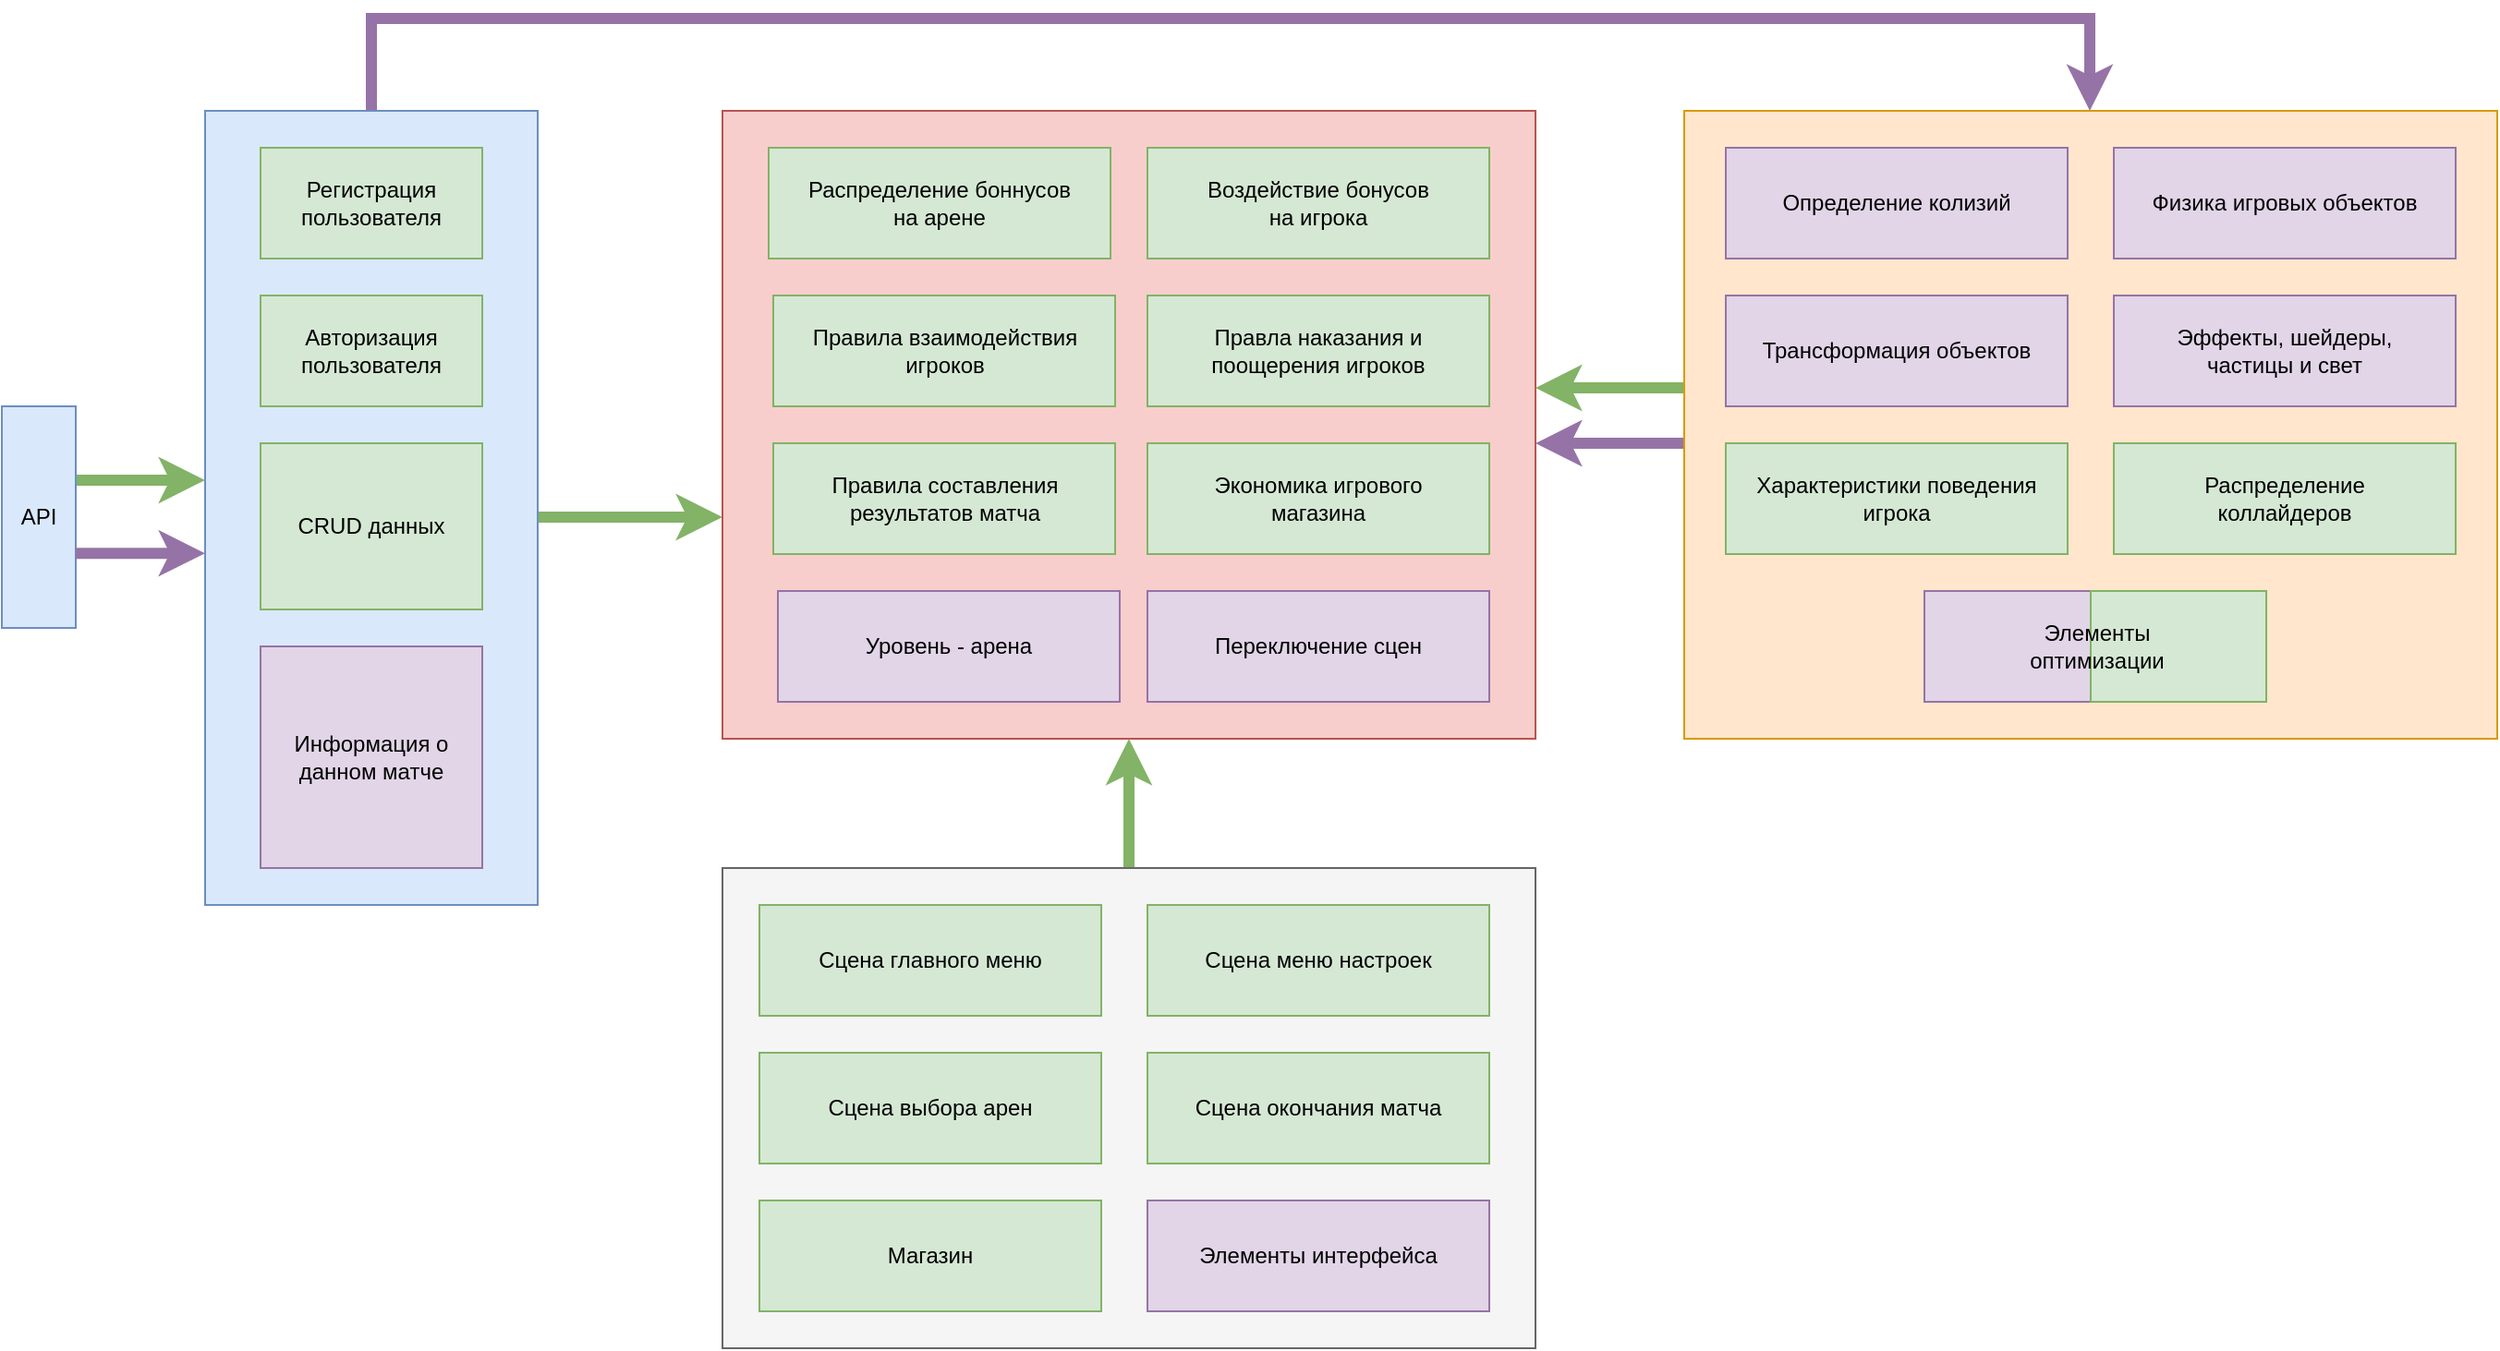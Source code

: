 <mxfile version="20.7.4" type="device"><diagram id="AbnOaXMJBxaBGWVVDJK2" name="Page-1"><mxGraphModel dx="1595" dy="1040" grid="1" gridSize="10" guides="1" tooltips="1" connect="1" arrows="1" fold="1" page="1" pageScale="1" pageWidth="850" pageHeight="1100" math="0" shadow="0"><root><mxCell id="0"/><mxCell id="1" parent="0"/><mxCell id="--CdKfgL8t37Yi5nXtIN-26" style="edgeStyle=orthogonalEdgeStyle;rounded=0;orthogonalLoop=1;jettySize=auto;html=1;startArrow=none;startFill=0;endArrow=classic;endFill=1;fillColor=#d5e8d4;strokeColor=#82b366;strokeWidth=6;" edge="1" parent="1" source="--CdKfgL8t37Yi5nXtIN-2" target="--CdKfgL8t37Yi5nXtIN-15"><mxGeometry relative="1" as="geometry"><Array as="points"><mxPoint x="370" y="460"/><mxPoint x="370" y="460"/></Array></mxGeometry></mxCell><mxCell id="--CdKfgL8t37Yi5nXtIN-44" style="edgeStyle=orthogonalEdgeStyle;rounded=0;orthogonalLoop=1;jettySize=auto;html=1;startArrow=none;startFill=0;endArrow=classic;endFill=1;fillColor=#e1d5e7;strokeColor=#9673a6;strokeWidth=6;" edge="1" parent="1" source="--CdKfgL8t37Yi5nXtIN-2" target="--CdKfgL8t37Yi5nXtIN-28"><mxGeometry relative="1" as="geometry"><Array as="points"><mxPoint x="210" y="190"/><mxPoint x="1140" y="190"/></Array></mxGeometry></mxCell><mxCell id="--CdKfgL8t37Yi5nXtIN-2" value="" style="rounded=0;whiteSpace=wrap;html=1;fillColor=#dae8fc;strokeColor=#6c8ebf;" vertex="1" parent="1"><mxGeometry x="120" y="240" width="180" height="430" as="geometry"/></mxCell><mxCell id="--CdKfgL8t37Yi5nXtIN-3" value="Авторизация пользователя" style="rounded=0;whiteSpace=wrap;html=1;fillColor=#d5e8d4;strokeColor=#82b366;" vertex="1" parent="1"><mxGeometry x="150" y="340" width="120" height="60" as="geometry"/></mxCell><mxCell id="--CdKfgL8t37Yi5nXtIN-4" value="Регистрация пользователя" style="rounded=0;whiteSpace=wrap;html=1;fillColor=#d5e8d4;strokeColor=#82b366;" vertex="1" parent="1"><mxGeometry x="150" y="260" width="120" height="60" as="geometry"/></mxCell><mxCell id="--CdKfgL8t37Yi5nXtIN-10" style="edgeStyle=orthogonalEdgeStyle;rounded=0;orthogonalLoop=1;jettySize=auto;html=1;startArrow=none;startFill=0;endArrow=classic;endFill=1;strokeWidth=6;fillColor=#d5e8d4;strokeColor=#82b366;" edge="1" parent="1" source="--CdKfgL8t37Yi5nXtIN-8" target="--CdKfgL8t37Yi5nXtIN-2"><mxGeometry relative="1" as="geometry"><Array as="points"><mxPoint x="80" y="440"/><mxPoint x="80" y="440"/></Array></mxGeometry></mxCell><mxCell id="--CdKfgL8t37Yi5nXtIN-8" value="API" style="rounded=0;whiteSpace=wrap;html=1;fillColor=#dae8fc;strokeColor=#6c8ebf;" vertex="1" parent="1"><mxGeometry x="10" y="400" width="40" height="120" as="geometry"/></mxCell><mxCell id="--CdKfgL8t37Yi5nXtIN-11" value="CRUD данных" style="rounded=0;whiteSpace=wrap;html=1;fillColor=#d5e8d4;strokeColor=#82b366;" vertex="1" parent="1"><mxGeometry x="150" y="420" width="120" height="90" as="geometry"/></mxCell><mxCell id="--CdKfgL8t37Yi5nXtIN-12" value="Информация о данном матче" style="rounded=0;whiteSpace=wrap;html=1;fillColor=#e1d5e7;strokeColor=#9673a6;" vertex="1" parent="1"><mxGeometry x="150" y="530" width="120" height="120" as="geometry"/></mxCell><mxCell id="--CdKfgL8t37Yi5nXtIN-15" value="" style="rounded=0;whiteSpace=wrap;html=1;fillColor=#f8cecc;strokeColor=#b85450;" vertex="1" parent="1"><mxGeometry x="400" y="240" width="440" height="340" as="geometry"/></mxCell><mxCell id="--CdKfgL8t37Yi5nXtIN-16" value="Распределение боннусов &lt;br&gt;на арене" style="rounded=0;whiteSpace=wrap;html=1;fillColor=#d5e8d4;strokeColor=#82b366;" vertex="1" parent="1"><mxGeometry x="425" y="260" width="185" height="60" as="geometry"/></mxCell><mxCell id="--CdKfgL8t37Yi5nXtIN-17" value="Воздействие бонусов &lt;br&gt;на игрока" style="rounded=0;whiteSpace=wrap;html=1;fillColor=#d5e8d4;strokeColor=#82b366;" vertex="1" parent="1"><mxGeometry x="630" y="260" width="185" height="60" as="geometry"/></mxCell><mxCell id="--CdKfgL8t37Yi5nXtIN-18" value="Правила взаимодействия игроков&lt;span style=&quot;color: rgba(0, 0, 0, 0); font-family: monospace; font-size: 0px; text-align: start;&quot;&gt;%3CmxGraphModel%3E%3Croot%3E%3CmxCell%20id%3D%220%22%2F%3E%3CmxCell%20id%3D%221%22%20parent%3D%220%22%2F%3E%3CmxCell%20id%3D%222%22%20value%3D%22%D0%92%D0%BE%D0%B7%D0%B4%D0%B5%D0%B9%D1%81%D1%82%D0%B2%D0%B8%D0%B5%20%D0%B1%D0%BE%D0%BD%D1%83%D1%81%D0%BE%D0%B2%20%26lt%3Bbr%26gt%3B%D0%BD%D0%B0%20%D0%B8%D0%B3%D1%80%D0%BE%D0%BA%D0%B0%22%20style%3D%22rounded%3D0%3BwhiteSpace%3Dwrap%3Bhtml%3D1%3BfillColor%3D%23d5e8d4%3BstrokeColor%3D%2382b366%3B%22%20vertex%3D%221%22%20parent%3D%221%22%3E%3CmxGeometry%20x%3D%22425%22%20y%3D%22330%22%20width%3D%22185%22%20height%3D%2260%22%20as%3D%22geometry%22%2F%3E%3C%2FmxCell%3E%3C%2Froot%3E%3C%2FmxGraphModel%3E&lt;/span&gt;" style="rounded=0;whiteSpace=wrap;html=1;fillColor=#d5e8d4;strokeColor=#82b366;" vertex="1" parent="1"><mxGeometry x="427.5" y="340" width="185" height="60" as="geometry"/></mxCell><mxCell id="--CdKfgL8t37Yi5nXtIN-19" value="Правла наказания и поощерения игроков" style="rounded=0;whiteSpace=wrap;html=1;fillColor=#d5e8d4;strokeColor=#82b366;" vertex="1" parent="1"><mxGeometry x="630" y="340" width="185" height="60" as="geometry"/></mxCell><mxCell id="--CdKfgL8t37Yi5nXtIN-20" value="Правила составления результатов матча" style="rounded=0;whiteSpace=wrap;html=1;fillColor=#d5e8d4;strokeColor=#82b366;" vertex="1" parent="1"><mxGeometry x="427.5" y="420" width="185" height="60" as="geometry"/></mxCell><mxCell id="--CdKfgL8t37Yi5nXtIN-21" value="Экономика игрового &lt;br&gt;магазина" style="rounded=0;whiteSpace=wrap;html=1;fillColor=#d5e8d4;strokeColor=#82b366;" vertex="1" parent="1"><mxGeometry x="630" y="420" width="185" height="60" as="geometry"/></mxCell><mxCell id="--CdKfgL8t37Yi5nXtIN-22" value="Уровень - арена" style="rounded=0;whiteSpace=wrap;html=1;fillColor=#e1d5e7;strokeColor=#9673a6;" vertex="1" parent="1"><mxGeometry x="430" y="500" width="185" height="60" as="geometry"/></mxCell><mxCell id="--CdKfgL8t37Yi5nXtIN-25" value="Переключение сцен" style="rounded=0;whiteSpace=wrap;html=1;fillColor=#e1d5e7;strokeColor=#9673a6;" vertex="1" parent="1"><mxGeometry x="630" y="500" width="185" height="60" as="geometry"/></mxCell><mxCell id="--CdKfgL8t37Yi5nXtIN-42" style="edgeStyle=orthogonalEdgeStyle;rounded=0;orthogonalLoop=1;jettySize=auto;html=1;startArrow=none;startFill=0;endArrow=classic;endFill=1;fillColor=#e1d5e7;strokeColor=#9673a6;strokeWidth=6;" edge="1" parent="1" source="--CdKfgL8t37Yi5nXtIN-28" target="--CdKfgL8t37Yi5nXtIN-15"><mxGeometry relative="1" as="geometry"><Array as="points"><mxPoint x="880" y="420"/><mxPoint x="880" y="420"/></Array></mxGeometry></mxCell><mxCell id="--CdKfgL8t37Yi5nXtIN-43" style="edgeStyle=orthogonalEdgeStyle;rounded=0;orthogonalLoop=1;jettySize=auto;html=1;startArrow=none;startFill=0;endArrow=classic;endFill=1;fillColor=#d5e8d4;strokeColor=#82b366;strokeWidth=6;" edge="1" parent="1" source="--CdKfgL8t37Yi5nXtIN-28" target="--CdKfgL8t37Yi5nXtIN-15"><mxGeometry relative="1" as="geometry"><Array as="points"><mxPoint x="890" y="390"/><mxPoint x="890" y="390"/></Array></mxGeometry></mxCell><mxCell id="--CdKfgL8t37Yi5nXtIN-28" value="" style="rounded=0;whiteSpace=wrap;html=1;fillColor=#ffe6cc;strokeColor=#d79b00;" vertex="1" parent="1"><mxGeometry x="920.5" y="240" width="440" height="340" as="geometry"/></mxCell><mxCell id="--CdKfgL8t37Yi5nXtIN-29" value="Определение колизий" style="rounded=0;whiteSpace=wrap;html=1;fillColor=#e1d5e7;strokeColor=#9673a6;" vertex="1" parent="1"><mxGeometry x="943" y="260" width="185" height="60" as="geometry"/></mxCell><mxCell id="--CdKfgL8t37Yi5nXtIN-30" value="Физика игровых объектов" style="rounded=0;whiteSpace=wrap;html=1;fillColor=#e1d5e7;strokeColor=#9673a6;" vertex="1" parent="1"><mxGeometry x="1153" y="260" width="185" height="60" as="geometry"/></mxCell><mxCell id="--CdKfgL8t37Yi5nXtIN-31" value="Трансформация объектов&lt;span style=&quot;color: rgba(0, 0, 0, 0); font-family: monospace; font-size: 0px; text-align: start;&quot;&gt;%3CmxGraphModel%3E%3Croot%3E%3CmxCell%20id%3D%220%22%2F%3E%3CmxCell%20id%3D%221%22%20parent%3D%220%22%2F%3E%3CmxCell%20id%3D%222%22%20value%3D%22%D0%9E%D0%BF%D1%80%D0%B5%D0%B4%D0%B5%D0%BB%D0%B5%D0%BD%D0%B8%D0%B5%20%D0%BA%D0%BE%D0%BB%D0%B8%D0%B7%D0%B8%D0%B9%22%20style%3D%22rounded%3D0%3BwhiteSpace%3Dwrap%3Bhtml%3D1%3BfillColor%3D%23e1d5e7%3BstrokeColor%3D%239673a6%3B%22%20vertex%3D%221%22%20parent%3D%221%22%3E%3CmxGeometry%20x%3D%22940%22%20y%3D%22260%22%20width%3D%22185%22%20height%3D%2260%22%20as%3D%22geometry%22%2F%3E%3C%2FmxCell%3E%3C%2Froot%3E%3C%2FmxGraphModel%3E&lt;/span&gt;" style="rounded=0;whiteSpace=wrap;html=1;fillColor=#e1d5e7;strokeColor=#9673a6;" vertex="1" parent="1"><mxGeometry x="943" y="340" width="185" height="60" as="geometry"/></mxCell><mxCell id="--CdKfgL8t37Yi5nXtIN-33" value="Эффекты, шейдеры, &lt;br&gt;частицы и свет" style="rounded=0;whiteSpace=wrap;html=1;fillColor=#e1d5e7;strokeColor=#9673a6;" vertex="1" parent="1"><mxGeometry x="1153" y="340" width="185" height="60" as="geometry"/></mxCell><mxCell id="--CdKfgL8t37Yi5nXtIN-35" value="Характеристики поведения игрока" style="rounded=0;whiteSpace=wrap;html=1;fillColor=#d5e8d4;strokeColor=#82b366;" vertex="1" parent="1"><mxGeometry x="943" y="420" width="185" height="60" as="geometry"/></mxCell><mxCell id="--CdKfgL8t37Yi5nXtIN-36" value="Распределение &lt;br&gt;коллайдеров" style="rounded=0;whiteSpace=wrap;html=1;fillColor=#d5e8d4;strokeColor=#82b366;" vertex="1" parent="1"><mxGeometry x="1153" y="420" width="185" height="60" as="geometry"/></mxCell><mxCell id="--CdKfgL8t37Yi5nXtIN-37" value="" style="rounded=0;whiteSpace=wrap;html=1;fillColor=#e1d5e7;strokeColor=#9673a6;" vertex="1" parent="1"><mxGeometry x="1050.5" y="500" width="100" height="60" as="geometry"/></mxCell><mxCell id="--CdKfgL8t37Yi5nXtIN-38" value="" style="rounded=0;whiteSpace=wrap;html=1;fillColor=#d5e8d4;strokeColor=#82b366;" vertex="1" parent="1"><mxGeometry x="1140.5" y="500" width="95" height="60" as="geometry"/></mxCell><mxCell id="--CdKfgL8t37Yi5nXtIN-39" value="Элементы оптимизации" style="text;html=1;strokeColor=none;fillColor=none;align=center;verticalAlign=middle;whiteSpace=wrap;rounded=0;" vertex="1" parent="1"><mxGeometry x="1113.5" y="515" width="60" height="30" as="geometry"/></mxCell><mxCell id="--CdKfgL8t37Yi5nXtIN-53" style="edgeStyle=orthogonalEdgeStyle;rounded=0;orthogonalLoop=1;jettySize=auto;html=1;startArrow=none;startFill=0;endArrow=classic;endFill=1;fillColor=#d5e8d4;strokeColor=#82b366;strokeWidth=6;" edge="1" parent="1" source="--CdKfgL8t37Yi5nXtIN-45" target="--CdKfgL8t37Yi5nXtIN-15"><mxGeometry relative="1" as="geometry"><Array as="points"><mxPoint x="620" y="610"/><mxPoint x="620" y="610"/></Array></mxGeometry></mxCell><mxCell id="--CdKfgL8t37Yi5nXtIN-45" value="" style="rounded=0;whiteSpace=wrap;html=1;fillColor=#f5f5f5;fontColor=#333333;strokeColor=#666666;" vertex="1" parent="1"><mxGeometry x="400" y="650" width="440" height="260" as="geometry"/></mxCell><mxCell id="--CdKfgL8t37Yi5nXtIN-46" value="Сцена главного меню" style="rounded=0;whiteSpace=wrap;html=1;fillColor=#d5e8d4;strokeColor=#82b366;" vertex="1" parent="1"><mxGeometry x="420" y="670" width="185" height="60" as="geometry"/></mxCell><mxCell id="--CdKfgL8t37Yi5nXtIN-47" value="Сцена меню настроек" style="rounded=0;whiteSpace=wrap;html=1;fillColor=#d5e8d4;strokeColor=#82b366;" vertex="1" parent="1"><mxGeometry x="630" y="670" width="185" height="60" as="geometry"/></mxCell><mxCell id="--CdKfgL8t37Yi5nXtIN-48" value="Сцена выбора арен" style="rounded=0;whiteSpace=wrap;html=1;fillColor=#d5e8d4;strokeColor=#82b366;" vertex="1" parent="1"><mxGeometry x="420" y="750" width="185" height="60" as="geometry"/></mxCell><mxCell id="--CdKfgL8t37Yi5nXtIN-49" value="Сцена окончания матча" style="rounded=0;whiteSpace=wrap;html=1;fillColor=#d5e8d4;strokeColor=#82b366;" vertex="1" parent="1"><mxGeometry x="630" y="750" width="185" height="60" as="geometry"/></mxCell><mxCell id="--CdKfgL8t37Yi5nXtIN-50" value="Магазин" style="rounded=0;whiteSpace=wrap;html=1;fillColor=#d5e8d4;strokeColor=#82b366;" vertex="1" parent="1"><mxGeometry x="420" y="830" width="185" height="60" as="geometry"/></mxCell><mxCell id="--CdKfgL8t37Yi5nXtIN-51" value="Элементы интерфейса" style="rounded=0;whiteSpace=wrap;html=1;fillColor=#e1d5e7;strokeColor=#9673a6;" vertex="1" parent="1"><mxGeometry x="630" y="830" width="185" height="60" as="geometry"/></mxCell><mxCell id="--CdKfgL8t37Yi5nXtIN-59" style="edgeStyle=orthogonalEdgeStyle;rounded=0;orthogonalLoop=1;jettySize=auto;html=1;startArrow=none;startFill=0;endArrow=classic;endFill=1;strokeWidth=6;fillColor=#e1d5e7;strokeColor=#9673a6;" edge="1" parent="1"><mxGeometry relative="1" as="geometry"><mxPoint x="50" y="479.6" as="sourcePoint"/><mxPoint x="120" y="479.6" as="targetPoint"/><Array as="points"><mxPoint x="80" y="479.6"/><mxPoint x="80" y="479.6"/></Array></mxGeometry></mxCell></root></mxGraphModel></diagram></mxfile>